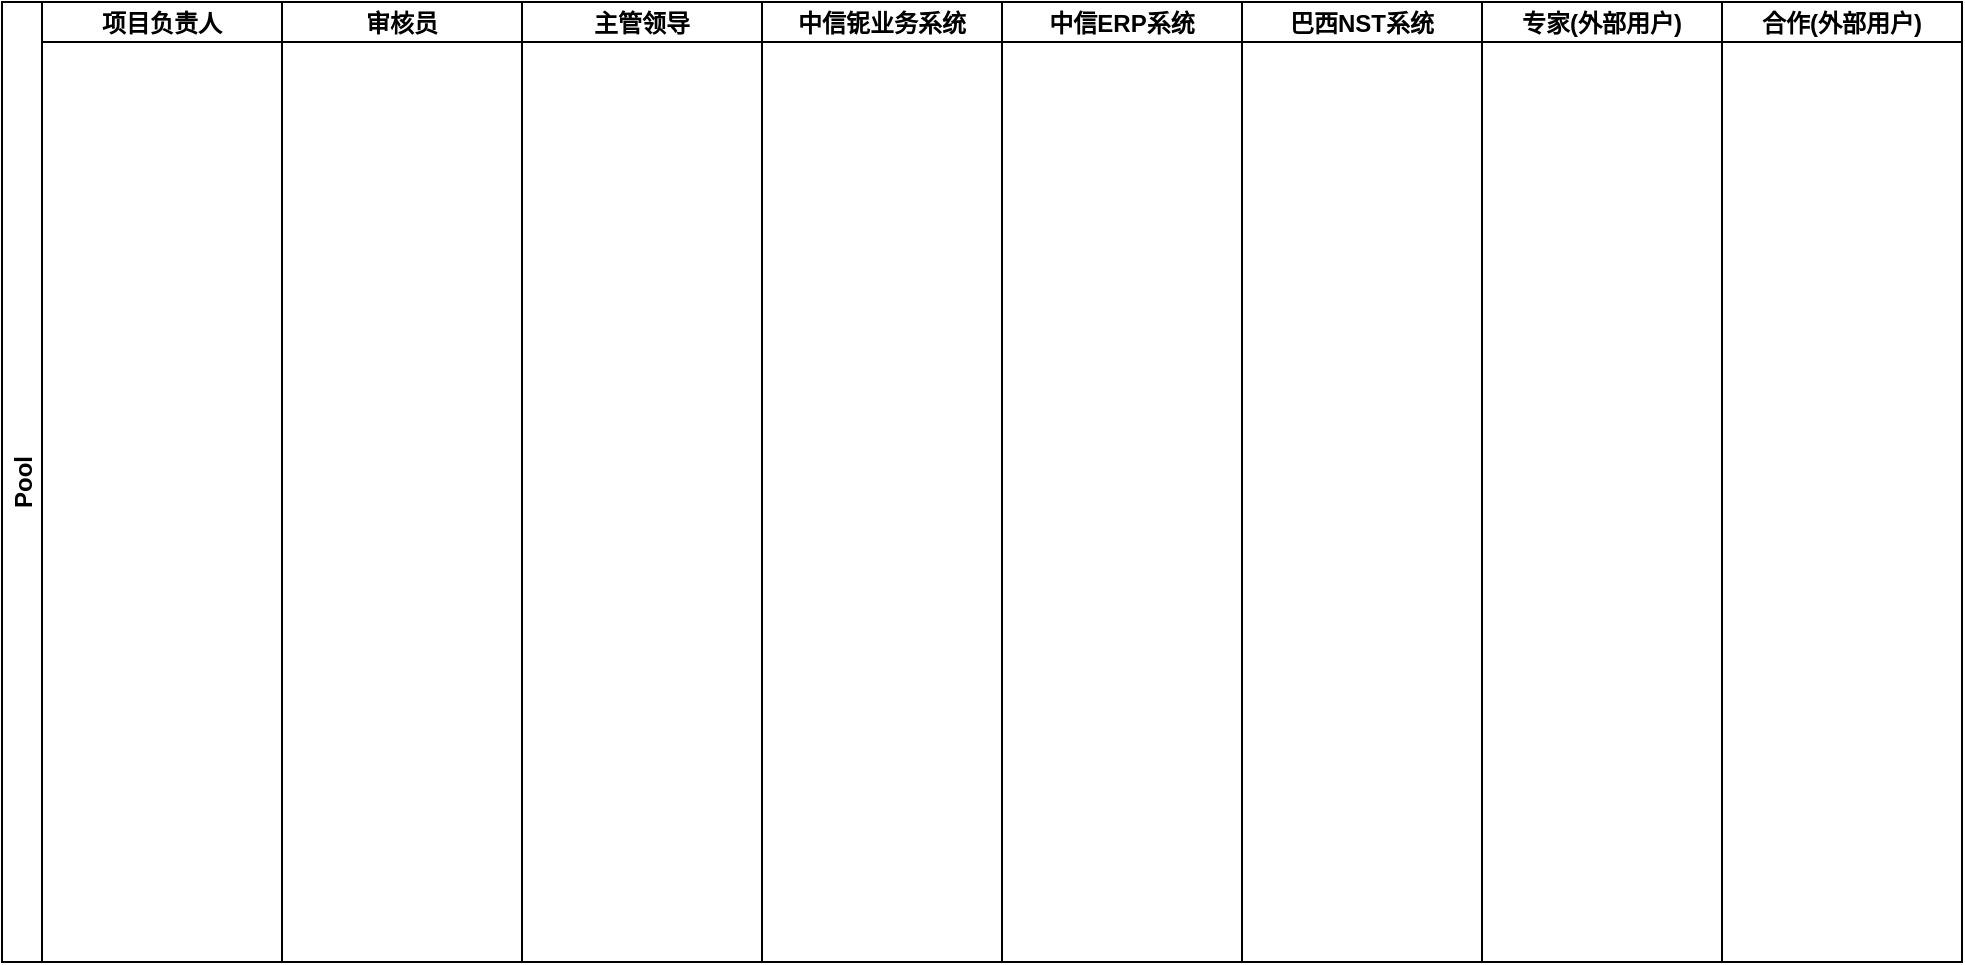 <mxfile version="21.1.8" type="github">
  <diagram id="prtHgNgQTEPvFCAcTncT" name="Page-1">
    <mxGraphModel dx="1050" dy="558" grid="0" gridSize="10" guides="1" tooltips="1" connect="1" arrows="1" fold="1" page="1" pageScale="1" pageWidth="3300" pageHeight="4681" math="0" shadow="0">
      <root>
        <mxCell id="0" />
        <mxCell id="1" parent="0" />
        <mxCell id="bHHt2sKUUEsSAKsjXfjZ-79" value="Pool" style="swimlane;childLayout=stackLayout;resizeParent=1;resizeParentMax=0;startSize=20;horizontal=0;horizontalStack=1;" vertex="1" parent="1">
          <mxGeometry x="39" y="24" width="980" height="480" as="geometry" />
        </mxCell>
        <mxCell id="bHHt2sKUUEsSAKsjXfjZ-80" value="项目负责人" style="swimlane;startSize=20;" vertex="1" parent="bHHt2sKUUEsSAKsjXfjZ-79">
          <mxGeometry x="20" width="120" height="480" as="geometry" />
        </mxCell>
        <mxCell id="bHHt2sKUUEsSAKsjXfjZ-81" value="审核员" style="swimlane;startSize=20;" vertex="1" parent="bHHt2sKUUEsSAKsjXfjZ-79">
          <mxGeometry x="140" width="120" height="480" as="geometry" />
        </mxCell>
        <mxCell id="bHHt2sKUUEsSAKsjXfjZ-82" value="主管领导" style="swimlane;startSize=20;" vertex="1" parent="bHHt2sKUUEsSAKsjXfjZ-79">
          <mxGeometry x="260" width="120" height="480" as="geometry" />
        </mxCell>
        <mxCell id="bHHt2sKUUEsSAKsjXfjZ-83" value="中信铌业务系统" style="swimlane;startSize=20;" vertex="1" parent="bHHt2sKUUEsSAKsjXfjZ-79">
          <mxGeometry x="380" width="120" height="480" as="geometry" />
        </mxCell>
        <mxCell id="bHHt2sKUUEsSAKsjXfjZ-87" value="中信ERP系统" style="swimlane;startSize=20;" vertex="1" parent="bHHt2sKUUEsSAKsjXfjZ-79">
          <mxGeometry x="500" width="120" height="480" as="geometry" />
        </mxCell>
        <mxCell id="bHHt2sKUUEsSAKsjXfjZ-86" value="巴西NST系统" style="swimlane;startSize=20;" vertex="1" parent="bHHt2sKUUEsSAKsjXfjZ-79">
          <mxGeometry x="620" width="120" height="480" as="geometry" />
        </mxCell>
        <mxCell id="bHHt2sKUUEsSAKsjXfjZ-85" value="专家(外部用户)" style="swimlane;startSize=20;" vertex="1" parent="bHHt2sKUUEsSAKsjXfjZ-79">
          <mxGeometry x="740" width="120" height="480" as="geometry" />
        </mxCell>
        <mxCell id="bHHt2sKUUEsSAKsjXfjZ-84" value="合作(外部用户)" style="swimlane;startSize=20;" vertex="1" parent="bHHt2sKUUEsSAKsjXfjZ-79">
          <mxGeometry x="860" width="120" height="480" as="geometry" />
        </mxCell>
      </root>
    </mxGraphModel>
  </diagram>
</mxfile>
